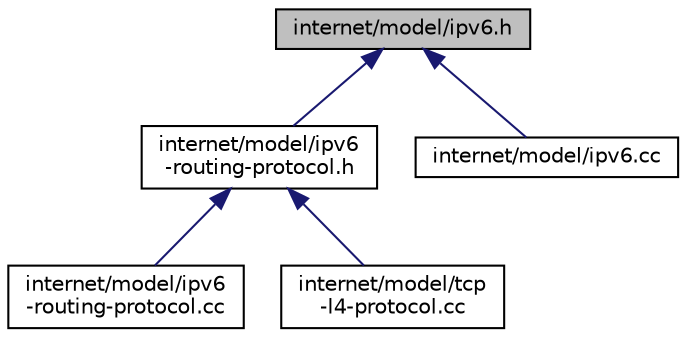 digraph "internet/model/ipv6.h"
{
  edge [fontname="Helvetica",fontsize="10",labelfontname="Helvetica",labelfontsize="10"];
  node [fontname="Helvetica",fontsize="10",shape=record];
  Node1 [label="internet/model/ipv6.h",height=0.2,width=0.4,color="black", fillcolor="grey75", style="filled", fontcolor="black"];
  Node1 -> Node2 [dir="back",color="midnightblue",fontsize="10",style="solid"];
  Node2 [label="internet/model/ipv6\l-routing-protocol.h",height=0.2,width=0.4,color="black", fillcolor="white", style="filled",URL="$dc/d87/ipv6-routing-protocol_8h.html"];
  Node2 -> Node3 [dir="back",color="midnightblue",fontsize="10",style="solid"];
  Node3 [label="internet/model/ipv6\l-routing-protocol.cc",height=0.2,width=0.4,color="black", fillcolor="white", style="filled",URL="$da/d89/ipv6-routing-protocol_8cc.html"];
  Node2 -> Node4 [dir="back",color="midnightblue",fontsize="10",style="solid"];
  Node4 [label="internet/model/tcp\l-l4-protocol.cc",height=0.2,width=0.4,color="black", fillcolor="white", style="filled",URL="$d3/d79/tcp-l4-protocol_8cc.html"];
  Node1 -> Node5 [dir="back",color="midnightblue",fontsize="10",style="solid"];
  Node5 [label="internet/model/ipv6.cc",height=0.2,width=0.4,color="black", fillcolor="white", style="filled",URL="$de/d13/ipv6_8cc.html"];
}
